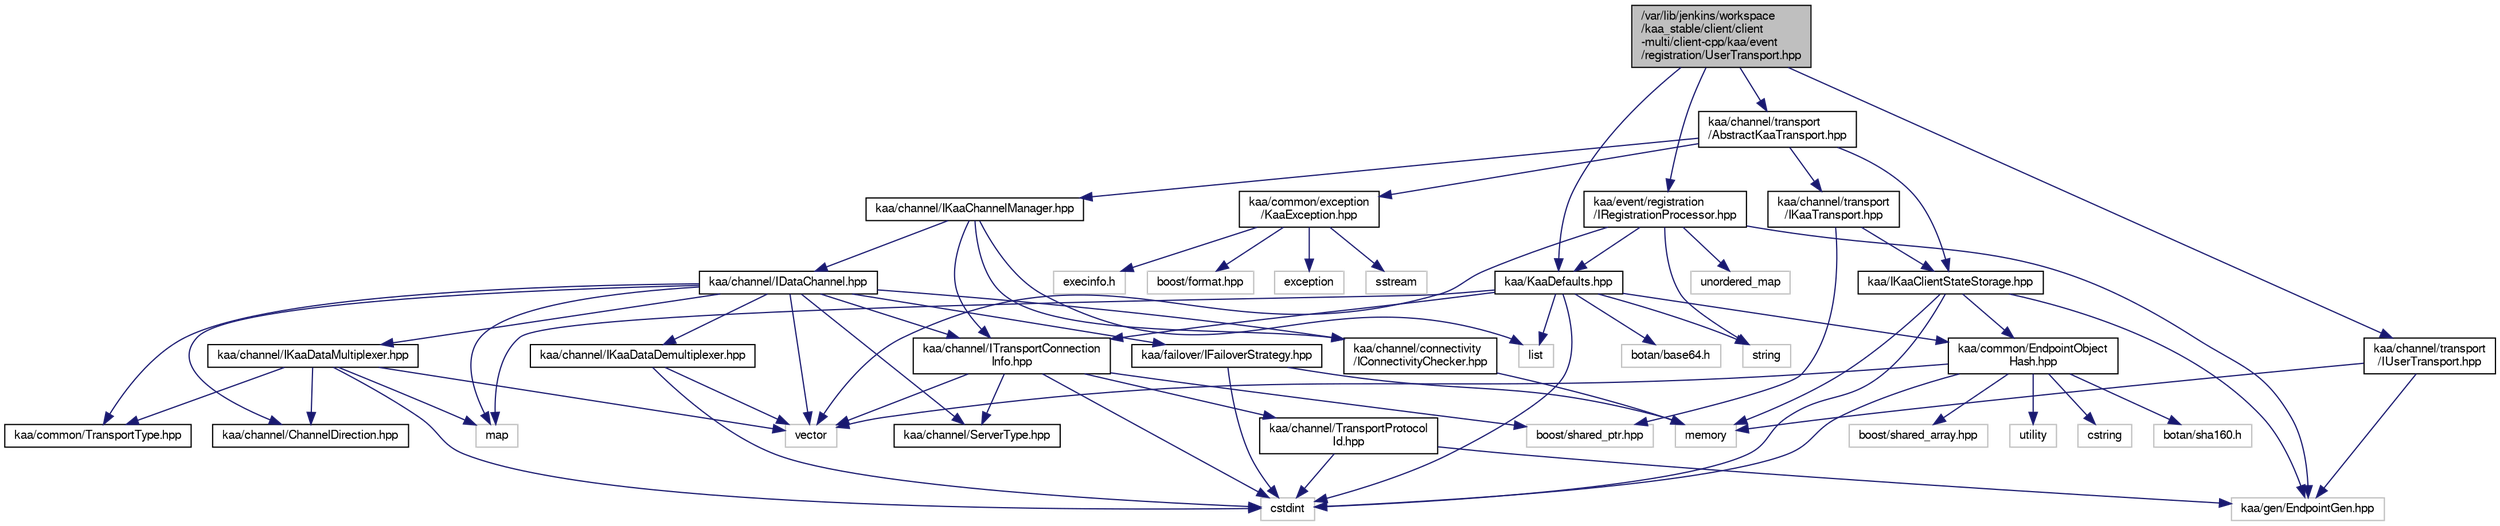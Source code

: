 digraph "/var/lib/jenkins/workspace/kaa_stable/client/client-multi/client-cpp/kaa/event/registration/UserTransport.hpp"
{
  bgcolor="transparent";
  edge [fontname="FreeSans",fontsize="10",labelfontname="FreeSans",labelfontsize="10"];
  node [fontname="FreeSans",fontsize="10",shape=record];
  Node1 [label="/var/lib/jenkins/workspace\l/kaa_stable/client/client\l-multi/client-cpp/kaa/event\l/registration/UserTransport.hpp",height=0.2,width=0.4,color="black", fillcolor="grey75", style="filled" fontcolor="black"];
  Node1 -> Node2 [color="midnightblue",fontsize="10",style="solid",fontname="FreeSans"];
  Node2 [label="kaa/KaaDefaults.hpp",height=0.2,width=0.4,color="black",URL="$KaaDefaults_8hpp.html"];
  Node2 -> Node3 [color="midnightblue",fontsize="10",style="solid",fontname="FreeSans"];
  Node3 [label="map",height=0.2,width=0.4,color="grey75"];
  Node2 -> Node4 [color="midnightblue",fontsize="10",style="solid",fontname="FreeSans"];
  Node4 [label="list",height=0.2,width=0.4,color="grey75"];
  Node2 -> Node5 [color="midnightblue",fontsize="10",style="solid",fontname="FreeSans"];
  Node5 [label="string",height=0.2,width=0.4,color="grey75"];
  Node2 -> Node6 [color="midnightblue",fontsize="10",style="solid",fontname="FreeSans"];
  Node6 [label="botan/base64.h",height=0.2,width=0.4,color="grey75"];
  Node2 -> Node7 [color="midnightblue",fontsize="10",style="solid",fontname="FreeSans"];
  Node7 [label="cstdint",height=0.2,width=0.4,color="grey75"];
  Node2 -> Node8 [color="midnightblue",fontsize="10",style="solid",fontname="FreeSans"];
  Node8 [label="kaa/common/EndpointObject\lHash.hpp",height=0.2,width=0.4,color="black",URL="$EndpointObjectHash_8hpp.html"];
  Node8 -> Node9 [color="midnightblue",fontsize="10",style="solid",fontname="FreeSans"];
  Node9 [label="utility",height=0.2,width=0.4,color="grey75"];
  Node8 -> Node10 [color="midnightblue",fontsize="10",style="solid",fontname="FreeSans"];
  Node10 [label="cstring",height=0.2,width=0.4,color="grey75"];
  Node8 -> Node11 [color="midnightblue",fontsize="10",style="solid",fontname="FreeSans"];
  Node11 [label="vector",height=0.2,width=0.4,color="grey75"];
  Node8 -> Node12 [color="midnightblue",fontsize="10",style="solid",fontname="FreeSans"];
  Node12 [label="botan/sha160.h",height=0.2,width=0.4,color="grey75"];
  Node8 -> Node7 [color="midnightblue",fontsize="10",style="solid",fontname="FreeSans"];
  Node8 -> Node13 [color="midnightblue",fontsize="10",style="solid",fontname="FreeSans"];
  Node13 [label="boost/shared_array.hpp",height=0.2,width=0.4,color="grey75"];
  Node2 -> Node14 [color="midnightblue",fontsize="10",style="solid",fontname="FreeSans"];
  Node14 [label="kaa/channel/ITransportConnection\lInfo.hpp",height=0.2,width=0.4,color="black",URL="$ITransportConnectionInfo_8hpp.html"];
  Node14 -> Node7 [color="midnightblue",fontsize="10",style="solid",fontname="FreeSans"];
  Node14 -> Node11 [color="midnightblue",fontsize="10",style="solid",fontname="FreeSans"];
  Node14 -> Node15 [color="midnightblue",fontsize="10",style="solid",fontname="FreeSans"];
  Node15 [label="boost/shared_ptr.hpp",height=0.2,width=0.4,color="grey75"];
  Node14 -> Node16 [color="midnightblue",fontsize="10",style="solid",fontname="FreeSans"];
  Node16 [label="kaa/channel/ServerType.hpp",height=0.2,width=0.4,color="black",URL="$ServerType_8hpp.html"];
  Node14 -> Node17 [color="midnightblue",fontsize="10",style="solid",fontname="FreeSans"];
  Node17 [label="kaa/channel/TransportProtocol\lId.hpp",height=0.2,width=0.4,color="black",URL="$TransportProtocolId_8hpp.html"];
  Node17 -> Node7 [color="midnightblue",fontsize="10",style="solid",fontname="FreeSans"];
  Node17 -> Node18 [color="midnightblue",fontsize="10",style="solid",fontname="FreeSans"];
  Node18 [label="kaa/gen/EndpointGen.hpp",height=0.2,width=0.4,color="grey75"];
  Node1 -> Node19 [color="midnightblue",fontsize="10",style="solid",fontname="FreeSans"];
  Node19 [label="kaa/channel/transport\l/AbstractKaaTransport.hpp",height=0.2,width=0.4,color="black",URL="$AbstractKaaTransport_8hpp.html"];
  Node19 -> Node20 [color="midnightblue",fontsize="10",style="solid",fontname="FreeSans"];
  Node20 [label="kaa/channel/transport\l/IKaaTransport.hpp",height=0.2,width=0.4,color="black",URL="$IKaaTransport_8hpp.html"];
  Node20 -> Node21 [color="midnightblue",fontsize="10",style="solid",fontname="FreeSans"];
  Node21 [label="kaa/IKaaClientStateStorage.hpp",height=0.2,width=0.4,color="black",URL="$IKaaClientStateStorage_8hpp.html"];
  Node21 -> Node7 [color="midnightblue",fontsize="10",style="solid",fontname="FreeSans"];
  Node21 -> Node22 [color="midnightblue",fontsize="10",style="solid",fontname="FreeSans"];
  Node22 [label="memory",height=0.2,width=0.4,color="grey75"];
  Node21 -> Node18 [color="midnightblue",fontsize="10",style="solid",fontname="FreeSans"];
  Node21 -> Node8 [color="midnightblue",fontsize="10",style="solid",fontname="FreeSans"];
  Node20 -> Node15 [color="midnightblue",fontsize="10",style="solid",fontname="FreeSans"];
  Node19 -> Node23 [color="midnightblue",fontsize="10",style="solid",fontname="FreeSans"];
  Node23 [label="kaa/channel/IKaaChannelManager.hpp",height=0.2,width=0.4,color="black",URL="$IKaaChannelManager_8hpp.html"];
  Node23 -> Node4 [color="midnightblue",fontsize="10",style="solid",fontname="FreeSans"];
  Node23 -> Node24 [color="midnightblue",fontsize="10",style="solid",fontname="FreeSans"];
  Node24 [label="kaa/channel/IDataChannel.hpp",height=0.2,width=0.4,color="black",URL="$IDataChannel_8hpp.html"];
  Node24 -> Node11 [color="midnightblue",fontsize="10",style="solid",fontname="FreeSans"];
  Node24 -> Node3 [color="midnightblue",fontsize="10",style="solid",fontname="FreeSans"];
  Node24 -> Node25 [color="midnightblue",fontsize="10",style="solid",fontname="FreeSans"];
  Node25 [label="kaa/failover/IFailoverStrategy.hpp",height=0.2,width=0.4,color="black",URL="$IFailoverStrategy_8hpp.html"];
  Node25 -> Node22 [color="midnightblue",fontsize="10",style="solid",fontname="FreeSans"];
  Node25 -> Node7 [color="midnightblue",fontsize="10",style="solid",fontname="FreeSans"];
  Node24 -> Node16 [color="midnightblue",fontsize="10",style="solid",fontname="FreeSans"];
  Node24 -> Node26 [color="midnightblue",fontsize="10",style="solid",fontname="FreeSans"];
  Node26 [label="kaa/common/TransportType.hpp",height=0.2,width=0.4,color="black",URL="$TransportType_8hpp.html"];
  Node24 -> Node27 [color="midnightblue",fontsize="10",style="solid",fontname="FreeSans"];
  Node27 [label="kaa/channel/ChannelDirection.hpp",height=0.2,width=0.4,color="black",URL="$ChannelDirection_8hpp.html"];
  Node24 -> Node28 [color="midnightblue",fontsize="10",style="solid",fontname="FreeSans"];
  Node28 [label="kaa/channel/IKaaDataMultiplexer.hpp",height=0.2,width=0.4,color="black",URL="$IKaaDataMultiplexer_8hpp.html"];
  Node28 -> Node7 [color="midnightblue",fontsize="10",style="solid",fontname="FreeSans"];
  Node28 -> Node3 [color="midnightblue",fontsize="10",style="solid",fontname="FreeSans"];
  Node28 -> Node11 [color="midnightblue",fontsize="10",style="solid",fontname="FreeSans"];
  Node28 -> Node26 [color="midnightblue",fontsize="10",style="solid",fontname="FreeSans"];
  Node28 -> Node27 [color="midnightblue",fontsize="10",style="solid",fontname="FreeSans"];
  Node24 -> Node29 [color="midnightblue",fontsize="10",style="solid",fontname="FreeSans"];
  Node29 [label="kaa/channel/IKaaDataDemultiplexer.hpp",height=0.2,width=0.4,color="black",URL="$IKaaDataDemultiplexer_8hpp.html"];
  Node29 -> Node7 [color="midnightblue",fontsize="10",style="solid",fontname="FreeSans"];
  Node29 -> Node11 [color="midnightblue",fontsize="10",style="solid",fontname="FreeSans"];
  Node24 -> Node14 [color="midnightblue",fontsize="10",style="solid",fontname="FreeSans"];
  Node24 -> Node30 [color="midnightblue",fontsize="10",style="solid",fontname="FreeSans"];
  Node30 [label="kaa/channel/connectivity\l/IConnectivityChecker.hpp",height=0.2,width=0.4,color="black",URL="$IConnectivityChecker_8hpp.html"];
  Node30 -> Node22 [color="midnightblue",fontsize="10",style="solid",fontname="FreeSans"];
  Node23 -> Node14 [color="midnightblue",fontsize="10",style="solid",fontname="FreeSans"];
  Node23 -> Node30 [color="midnightblue",fontsize="10",style="solid",fontname="FreeSans"];
  Node19 -> Node31 [color="midnightblue",fontsize="10",style="solid",fontname="FreeSans"];
  Node31 [label="kaa/common/exception\l/KaaException.hpp",height=0.2,width=0.4,color="black",URL="$KaaException_8hpp.html"];
  Node31 -> Node32 [color="midnightblue",fontsize="10",style="solid",fontname="FreeSans"];
  Node32 [label="boost/format.hpp",height=0.2,width=0.4,color="grey75"];
  Node31 -> Node33 [color="midnightblue",fontsize="10",style="solid",fontname="FreeSans"];
  Node33 [label="exception",height=0.2,width=0.4,color="grey75"];
  Node31 -> Node34 [color="midnightblue",fontsize="10",style="solid",fontname="FreeSans"];
  Node34 [label="sstream",height=0.2,width=0.4,color="grey75"];
  Node31 -> Node35 [color="midnightblue",fontsize="10",style="solid",fontname="FreeSans"];
  Node35 [label="execinfo.h",height=0.2,width=0.4,color="grey75"];
  Node19 -> Node21 [color="midnightblue",fontsize="10",style="solid",fontname="FreeSans"];
  Node1 -> Node36 [color="midnightblue",fontsize="10",style="solid",fontname="FreeSans"];
  Node36 [label="kaa/channel/transport\l/IUserTransport.hpp",height=0.2,width=0.4,color="black",URL="$IUserTransport_8hpp.html"];
  Node36 -> Node18 [color="midnightblue",fontsize="10",style="solid",fontname="FreeSans"];
  Node36 -> Node22 [color="midnightblue",fontsize="10",style="solid",fontname="FreeSans"];
  Node1 -> Node37 [color="midnightblue",fontsize="10",style="solid",fontname="FreeSans"];
  Node37 [label="kaa/event/registration\l/IRegistrationProcessor.hpp",height=0.2,width=0.4,color="black",URL="$IRegistrationProcessor_8hpp.html"];
  Node37 -> Node2 [color="midnightblue",fontsize="10",style="solid",fontname="FreeSans"];
  Node37 -> Node5 [color="midnightblue",fontsize="10",style="solid",fontname="FreeSans"];
  Node37 -> Node11 [color="midnightblue",fontsize="10",style="solid",fontname="FreeSans"];
  Node37 -> Node38 [color="midnightblue",fontsize="10",style="solid",fontname="FreeSans"];
  Node38 [label="unordered_map",height=0.2,width=0.4,color="grey75"];
  Node37 -> Node18 [color="midnightblue",fontsize="10",style="solid",fontname="FreeSans"];
}
